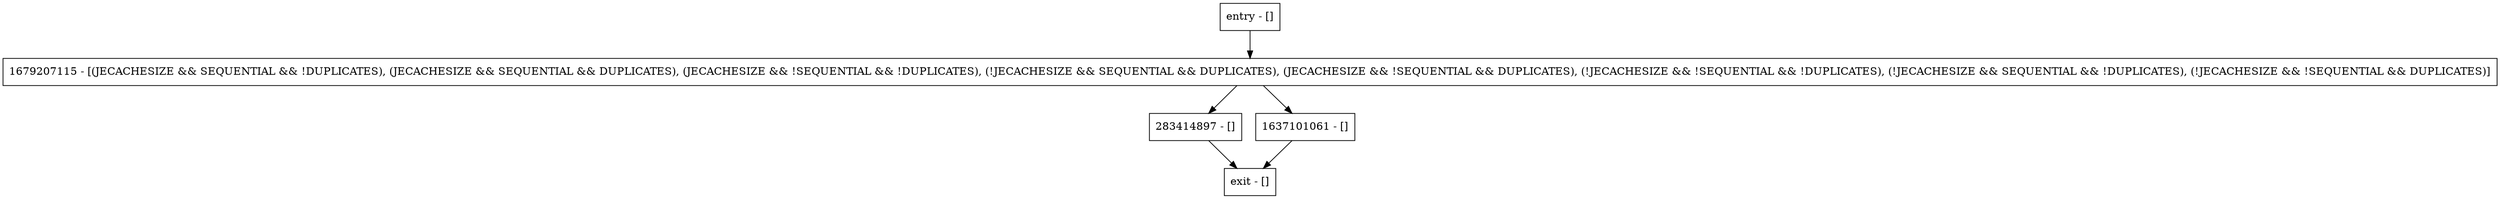 digraph set {
node [shape=record];
entry [label="entry - []"];
exit [label="exit - []"];
1679207115 [label="1679207115 - [(JECACHESIZE && SEQUENTIAL && !DUPLICATES), (JECACHESIZE && SEQUENTIAL && DUPLICATES), (JECACHESIZE && !SEQUENTIAL && !DUPLICATES), (!JECACHESIZE && SEQUENTIAL && DUPLICATES), (JECACHESIZE && !SEQUENTIAL && DUPLICATES), (!JECACHESIZE && !SEQUENTIAL && !DUPLICATES), (!JECACHESIZE && SEQUENTIAL && !DUPLICATES), (!JECACHESIZE && !SEQUENTIAL && DUPLICATES)]"];
283414897 [label="283414897 - []"];
1637101061 [label="1637101061 - []"];
entry;
exit;
entry -> 1679207115;
1679207115 -> 283414897;
1679207115 -> 1637101061;
283414897 -> exit;
1637101061 -> exit;
}
